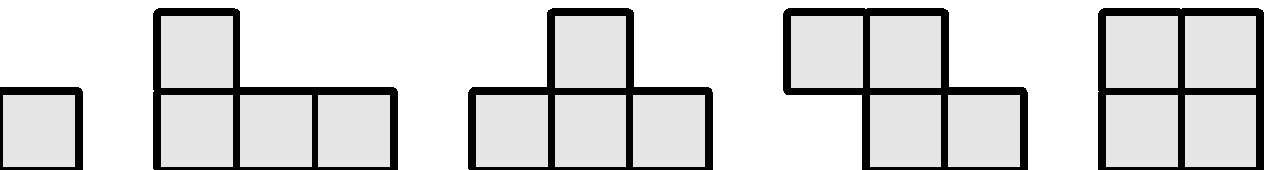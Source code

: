 l = 1.0cm;
u = 0.025;
v = 2 * u;
w = v * l;

pair p [] [];

p[1][1] = (0, 0); p[1][2] = (0, 1); p[1][3] = (0, 2); p[1][4] = (0, 3);
p[2][1] = (0, 0); p[2][2] = (0, 1); p[2][3] = (0, 2); p[2][4] = (1, 2);
p[3][1] = (0, 0); p[3][2] = (0, 1); p[3][3] = (0, 2); p[3][4] = (1, 1);
p[4][1] = (0, 0); p[4][2] = (0, 1); p[4][3] = (1, 2); p[4][4] = (1, 1);
p[5][1] = (0, 0); p[5][2] = (0, 1); p[5][3] = (1, 0); p[5][4] = (1, 1);

def drawsquare (expr q, x, y, z, t) =
 draw (q + (0 + u, 0 + u) -- q + (1 - u, 0 + u) -- q + (1 - u, 1 - u) \
  -- q + (0 + u, 1 - u) -- cycle) \
  xscaled z rotated t shifted (x, y) scaled l;
enddef;

def fillsquare (expr q, x, y, z, t, f) =
 fill (q + (0 + v, 0 + v) -- q + (1 - v, 0 + v) -- q + (1 - v, 1 - v) \
  -- q + (0 + v, 1 - v) -- cycle) \
  xscaled z rotated t shifted (x, y) scaled l withcolor f * white;
enddef;

def put (expr i, x, y, z, t, f) =
begingroup
 pickup pencircle scaled (3.0 * w);
 for j = 1 upto 4:
  drawsquare (p[i][j], x, y, z, t);
 endfor;
 pickup pencircle scaled (1.0 * w);
 for j = 1 upto 4:
  fillsquare (p[i][j], x, y, z, t, f);
 endfor;
endgroup;
enddef;

beginfig (1);
 put (1,  1,  0,  1,  90, 0.90);
 label.bot ("I", (0,  0)) scaled 2 shifted (-1.0 * l, 0 * l);
 put (2,  5,  0,  1,  90, 0.90);
 label.bot ("L", (0,  0)) scaled 2 shifted ( 3.5 * l, 0 * l);
 put (3,  9,  0,  1,  90, 0.90);
 label.bot ("T", (0,  0)) scaled 2 shifted ( 7.5 * l, 0 * l);
 put (4, 13,  0,  1,  90, 0.90);
 label.bot ("N", (0,  0)) scaled 2 shifted (11.5 * l, 0 * l);
 put (5, 14,  0,  1,   0, 0.90);
 label.bot ("O", (0,  0)) scaled 2 shifted (15.0 * l, 0 * l);
endfig;

beginfig (2);
 put (2,  1,  0,  1,   0, 0.90);
 put (2,  5,  3,  1, 180, 0.90);
 put (2,  5,  8, -1, 180, 0.90);
 put (2,  9,  5, -1,   0, 0.90);
 put (2,  4,  4,  1,  90, 0.90);
 put (2,  1,  8,  1, 270, 0.90);
 put (2,  9,  4, -1,  90, 0.90);
 put (2,  6,  0, -1, 270, 0.90);
endfig;

beginfig (3);
 put (4,  3,  4,  1,   0, 0.60);
 put (4,  7,  5, -1,   0, 0.80);
 put (4,  9,  6,  1,  90, 0.60);
 put (4, 10,  6, -1,  90, 0.80);
 put (4,  8,  2,  1,   0, 0.60);
 put (4,  8,  1, -1,   0, 0.80);
 put (4,  7,  1,  1,  90, 0.60);
 put (4,  6,  5, -1,  90, 0.80);
 label.bot ("YES", (0,  0)) scaled 2 shifted (6.5 * l, 0.5 * l);
endfig;

beginfig (4);
 put (3,  0,  0,  1,   0, 0.80);
 put (3,  4, -1,  1,  90, 0.60);
 put (3,  5,  3,  1, 180, 0.80);
 put (3,  1,  4,  1, 270, 0.60);
 label.bot ("NO", (0,  0)) scaled 2 shifted (2.5 * l, -1.5 * l);
endfig;

beginfig (5);
 put (2,  1,  3,  1,   0, 0.60);
 put (2,  5,  3, -1,   0, 0.80);
 put (2,  5,  3,  1, 180, 0.60);
 put (2,  1,  3, -1, 180, 0.80);
 label.bot ("NO", (0,  0)) scaled 2 shifted (3.0 * l, -0.5 * l);
endfig;

end.
